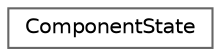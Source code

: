 digraph "Graphical Class Hierarchy"
{
 // LATEX_PDF_SIZE
  bgcolor="transparent";
  edge [fontname=Helvetica,fontsize=10,labelfontname=Helvetica,labelfontsize=10];
  node [fontname=Helvetica,fontsize=10,shape=box,height=0.2,width=0.4];
  rankdir="LR";
  Node0 [id="Node000000",label="ComponentState",height=0.2,width=0.4,color="grey40", fillcolor="white", style="filled",URL="$class_component_state.html",tooltip="This class is used to store the state of a component."];
}
